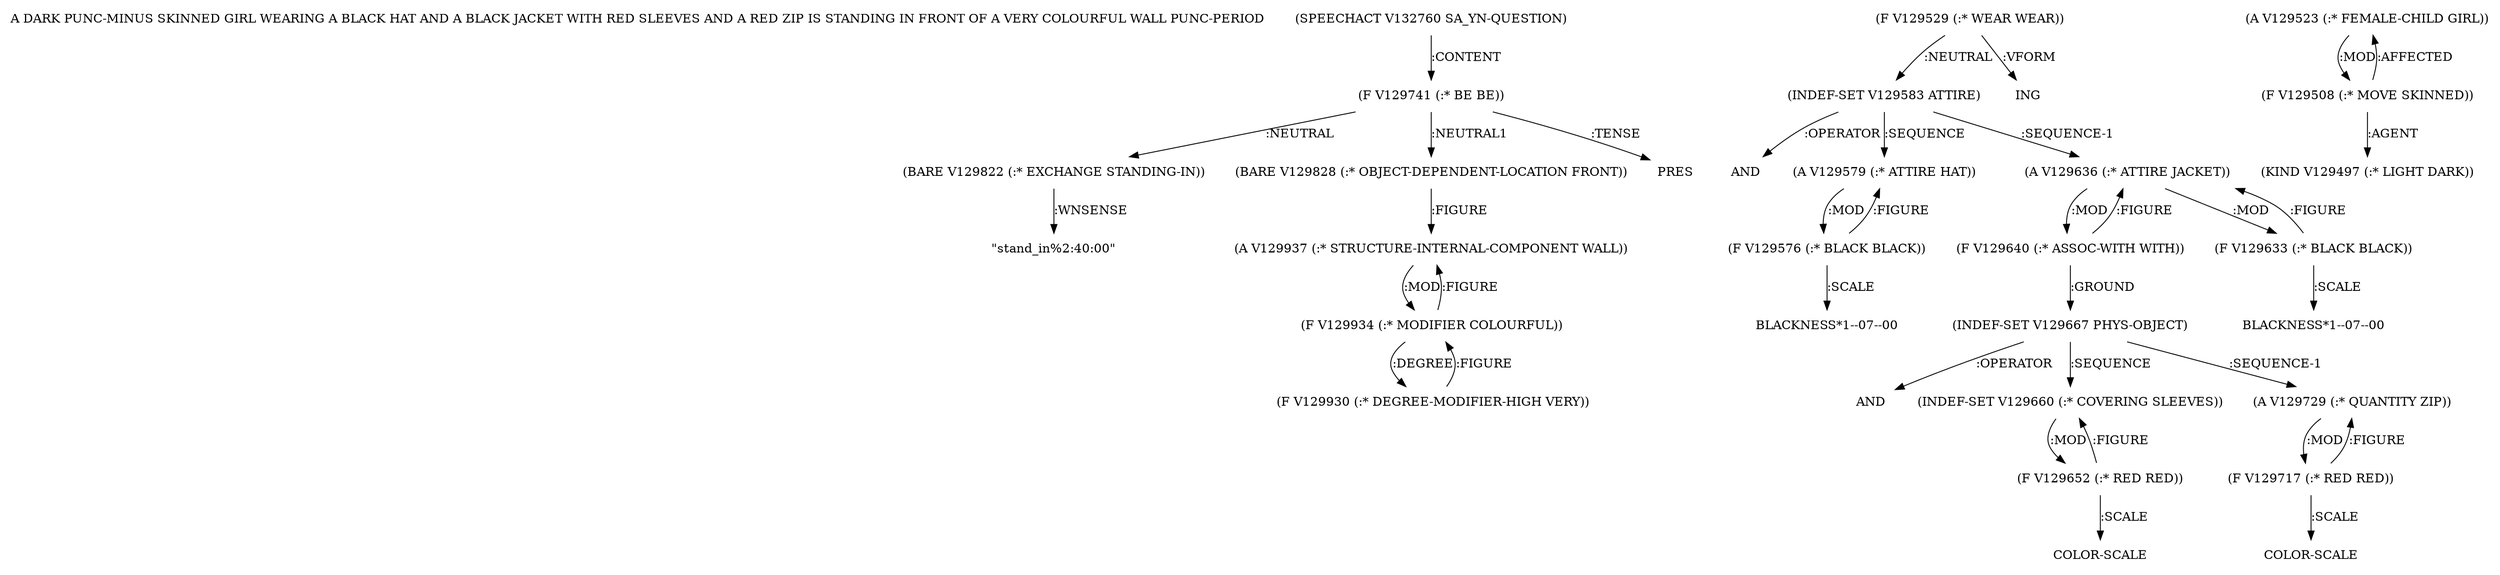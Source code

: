digraph Terms {
  node [shape=none]
  "A DARK PUNC-MINUS SKINNED GIRL WEARING A BLACK HAT AND A BLACK JACKET WITH RED SLEEVES AND A RED ZIP IS STANDING IN FRONT OF A VERY COLOURFUL WALL PUNC-PERIOD"
  "V132760" [label="(SPEECHACT V132760 SA_YN-QUESTION)"]
  "V132760" -> "V129741" [label=":CONTENT"]
  "V129741" [label="(F V129741 (:* BE BE))"]
  "V129741" -> "V129822" [label=":NEUTRAL"]
  "V129741" -> "V129828" [label=":NEUTRAL1"]
  "V129741" -> "NT140524" [label=":TENSE"]
  "NT140524" [label="PRES"]
  "V129822" [label="(BARE V129822 (:* EXCHANGE STANDING-IN))"]
  "V129822" -> "NT140525" [label=":WNSENSE"]
  "NT140525" [label="\"stand_in%2:40:00\""]
  "V129828" [label="(BARE V129828 (:* OBJECT-DEPENDENT-LOCATION FRONT))"]
  "V129828" -> "V129937" [label=":FIGURE"]
  "V129937" [label="(A V129937 (:* STRUCTURE-INTERNAL-COMPONENT WALL))"]
  "V129937" -> "V129934" [label=":MOD"]
  "V129934" [label="(F V129934 (:* MODIFIER COLOURFUL))"]
  "V129934" -> "V129937" [label=":FIGURE"]
  "V129934" -> "V129930" [label=":DEGREE"]
  "V129930" [label="(F V129930 (:* DEGREE-MODIFIER-HIGH VERY))"]
  "V129930" -> "V129934" [label=":FIGURE"]
  "V129529" [label="(F V129529 (:* WEAR WEAR))"]
  "V129529" -> "V129583" [label=":NEUTRAL"]
  "V129529" -> "NT140526" [label=":VFORM"]
  "NT140526" [label="ING"]
  "V129583" [label="(INDEF-SET V129583 ATTIRE)"]
  "V129583" -> "NT140527" [label=":OPERATOR"]
  "NT140527" [label="AND"]
  "V129583" -> "V129579" [label=":SEQUENCE"]
  "V129583" -> "V129636" [label=":SEQUENCE-1"]
  "V129579" [label="(A V129579 (:* ATTIRE HAT))"]
  "V129579" -> "V129576" [label=":MOD"]
  "V129576" [label="(F V129576 (:* BLACK BLACK))"]
  "V129576" -> "V129579" [label=":FIGURE"]
  "V129576" -> "NT140528" [label=":SCALE"]
  "NT140528" [label="BLACKNESS*1--07--00"]
  "V129636" [label="(A V129636 (:* ATTIRE JACKET))"]
  "V129636" -> "V129640" [label=":MOD"]
  "V129636" -> "V129633" [label=":MOD"]
  "V129633" [label="(F V129633 (:* BLACK BLACK))"]
  "V129633" -> "V129636" [label=":FIGURE"]
  "V129633" -> "NT140529" [label=":SCALE"]
  "NT140529" [label="BLACKNESS*1--07--00"]
  "V129640" [label="(F V129640 (:* ASSOC-WITH WITH))"]
  "V129640" -> "V129667" [label=":GROUND"]
  "V129640" -> "V129636" [label=":FIGURE"]
  "V129667" [label="(INDEF-SET V129667 PHYS-OBJECT)"]
  "V129667" -> "NT140530" [label=":OPERATOR"]
  "NT140530" [label="AND"]
  "V129667" -> "V129660" [label=":SEQUENCE"]
  "V129667" -> "V129729" [label=":SEQUENCE-1"]
  "V129660" [label="(INDEF-SET V129660 (:* COVERING SLEEVES))"]
  "V129660" -> "V129652" [label=":MOD"]
  "V129652" [label="(F V129652 (:* RED RED))"]
  "V129652" -> "V129660" [label=":FIGURE"]
  "V129652" -> "NT140531" [label=":SCALE"]
  "NT140531" [label="COLOR-SCALE"]
  "V129729" [label="(A V129729 (:* QUANTITY ZIP))"]
  "V129729" -> "V129717" [label=":MOD"]
  "V129717" [label="(F V129717 (:* RED RED))"]
  "V129717" -> "V129729" [label=":FIGURE"]
  "V129717" -> "NT140532" [label=":SCALE"]
  "NT140532" [label="COLOR-SCALE"]
  "V129523" [label="(A V129523 (:* FEMALE-CHILD GIRL))"]
  "V129523" -> "V129508" [label=":MOD"]
  "V129508" [label="(F V129508 (:* MOVE SKINNED))"]
  "V129508" -> "V129497" [label=":AGENT"]
  "V129508" -> "V129523" [label=":AFFECTED"]
  "V129497" [label="(KIND V129497 (:* LIGHT DARK))"]
}
